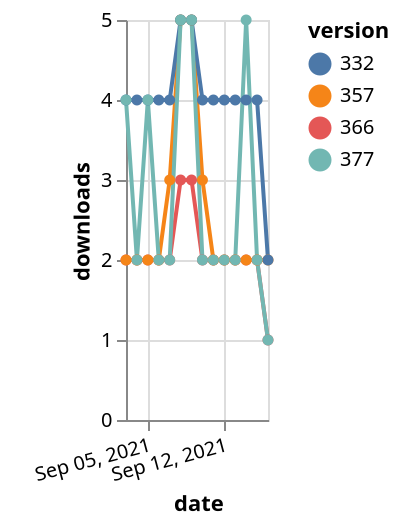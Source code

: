 {"$schema": "https://vega.github.io/schema/vega-lite/v5.json", "description": "A simple bar chart with embedded data.", "data": {"values": [{"date": "2021-09-03", "total": 2313, "delta": 2, "version": "366"}, {"date": "2021-09-04", "total": 2315, "delta": 2, "version": "366"}, {"date": "2021-09-05", "total": 2317, "delta": 2, "version": "366"}, {"date": "2021-09-06", "total": 2319, "delta": 2, "version": "366"}, {"date": "2021-09-07", "total": 2321, "delta": 2, "version": "366"}, {"date": "2021-09-08", "total": 2324, "delta": 3, "version": "366"}, {"date": "2021-09-09", "total": 2327, "delta": 3, "version": "366"}, {"date": "2021-09-10", "total": 2329, "delta": 2, "version": "366"}, {"date": "2021-09-11", "total": 2331, "delta": 2, "version": "366"}, {"date": "2021-09-12", "total": 2333, "delta": 2, "version": "366"}, {"date": "2021-09-13", "total": 2335, "delta": 2, "version": "366"}, {"date": "2021-09-14", "total": 2337, "delta": 2, "version": "366"}, {"date": "2021-09-15", "total": 2339, "delta": 2, "version": "366"}, {"date": "2021-09-16", "total": 2340, "delta": 1, "version": "366"}, {"date": "2021-09-03", "total": 2918, "delta": 2, "version": "357"}, {"date": "2021-09-04", "total": 2920, "delta": 2, "version": "357"}, {"date": "2021-09-05", "total": 2922, "delta": 2, "version": "357"}, {"date": "2021-09-06", "total": 2924, "delta": 2, "version": "357"}, {"date": "2021-09-07", "total": 2927, "delta": 3, "version": "357"}, {"date": "2021-09-08", "total": 2932, "delta": 5, "version": "357"}, {"date": "2021-09-09", "total": 2937, "delta": 5, "version": "357"}, {"date": "2021-09-10", "total": 2940, "delta": 3, "version": "357"}, {"date": "2021-09-11", "total": 2942, "delta": 2, "version": "357"}, {"date": "2021-09-12", "total": 2944, "delta": 2, "version": "357"}, {"date": "2021-09-13", "total": 2946, "delta": 2, "version": "357"}, {"date": "2021-09-14", "total": 2948, "delta": 2, "version": "357"}, {"date": "2021-09-15", "total": 2950, "delta": 2, "version": "357"}, {"date": "2021-09-16", "total": 2952, "delta": 2, "version": "357"}, {"date": "2021-09-03", "total": 4913, "delta": 4, "version": "332"}, {"date": "2021-09-04", "total": 4917, "delta": 4, "version": "332"}, {"date": "2021-09-05", "total": 4921, "delta": 4, "version": "332"}, {"date": "2021-09-06", "total": 4925, "delta": 4, "version": "332"}, {"date": "2021-09-07", "total": 4929, "delta": 4, "version": "332"}, {"date": "2021-09-08", "total": 4934, "delta": 5, "version": "332"}, {"date": "2021-09-09", "total": 4939, "delta": 5, "version": "332"}, {"date": "2021-09-10", "total": 4943, "delta": 4, "version": "332"}, {"date": "2021-09-11", "total": 4947, "delta": 4, "version": "332"}, {"date": "2021-09-12", "total": 4951, "delta": 4, "version": "332"}, {"date": "2021-09-13", "total": 4955, "delta": 4, "version": "332"}, {"date": "2021-09-14", "total": 4959, "delta": 4, "version": "332"}, {"date": "2021-09-15", "total": 4963, "delta": 4, "version": "332"}, {"date": "2021-09-16", "total": 4965, "delta": 2, "version": "332"}, {"date": "2021-09-03", "total": 2136, "delta": 4, "version": "377"}, {"date": "2021-09-04", "total": 2138, "delta": 2, "version": "377"}, {"date": "2021-09-05", "total": 2142, "delta": 4, "version": "377"}, {"date": "2021-09-06", "total": 2144, "delta": 2, "version": "377"}, {"date": "2021-09-07", "total": 2146, "delta": 2, "version": "377"}, {"date": "2021-09-08", "total": 2151, "delta": 5, "version": "377"}, {"date": "2021-09-09", "total": 2156, "delta": 5, "version": "377"}, {"date": "2021-09-10", "total": 2158, "delta": 2, "version": "377"}, {"date": "2021-09-11", "total": 2160, "delta": 2, "version": "377"}, {"date": "2021-09-12", "total": 2162, "delta": 2, "version": "377"}, {"date": "2021-09-13", "total": 2164, "delta": 2, "version": "377"}, {"date": "2021-09-14", "total": 2169, "delta": 5, "version": "377"}, {"date": "2021-09-15", "total": 2171, "delta": 2, "version": "377"}, {"date": "2021-09-16", "total": 2172, "delta": 1, "version": "377"}]}, "width": "container", "mark": {"type": "line", "point": {"filled": true}}, "encoding": {"x": {"field": "date", "type": "temporal", "timeUnit": "yearmonthdate", "title": "date", "axis": {"labelAngle": -15}}, "y": {"field": "delta", "type": "quantitative", "title": "downloads"}, "color": {"field": "version", "type": "nominal"}, "tooltip": {"field": "delta"}}}